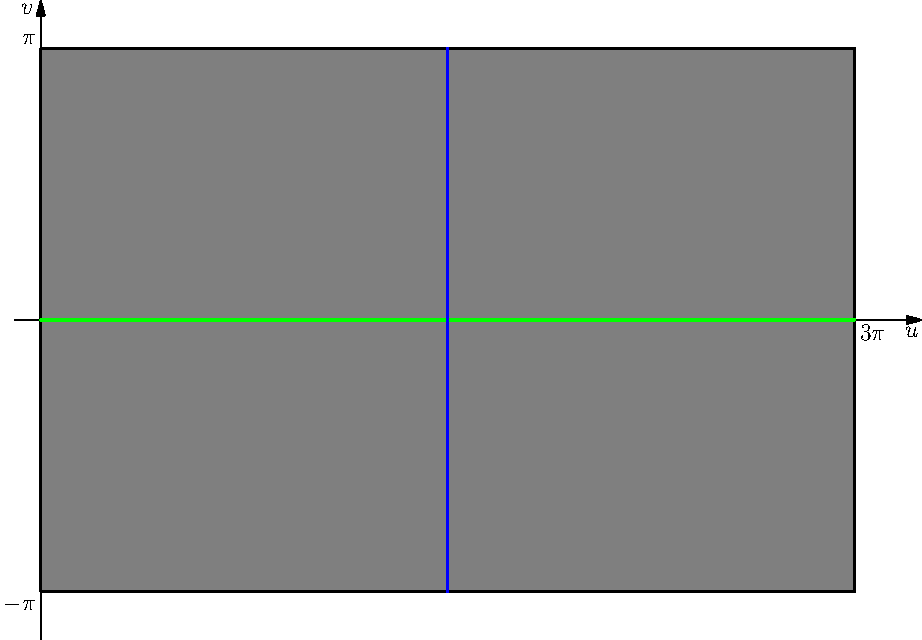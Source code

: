 import graph;
size(0,320);
usepackage("amsmath");

filldraw((0,-pi) -- (3*pi,-pi) -- (3*pi,pi) -- (0,pi) -- cycle, gray, black+linewidth(1.1));
draw((0,0) -- (3*pi,0), green+linewidth(1.1));
draw((1.5*pi,-pi) -- (1.5*pi,pi), blue+linewidth(1.1));

axes(xlabel="$u$", ylabel="$v$", min = (-.3,-3.7), max = (10.2, 3.7), arrow=Arrow());
label("$3\pi$", (3*pi,0), SE);
label("$-\pi$", (0,-pi), SW);
label("$\pi$", (0,pi), NW);

